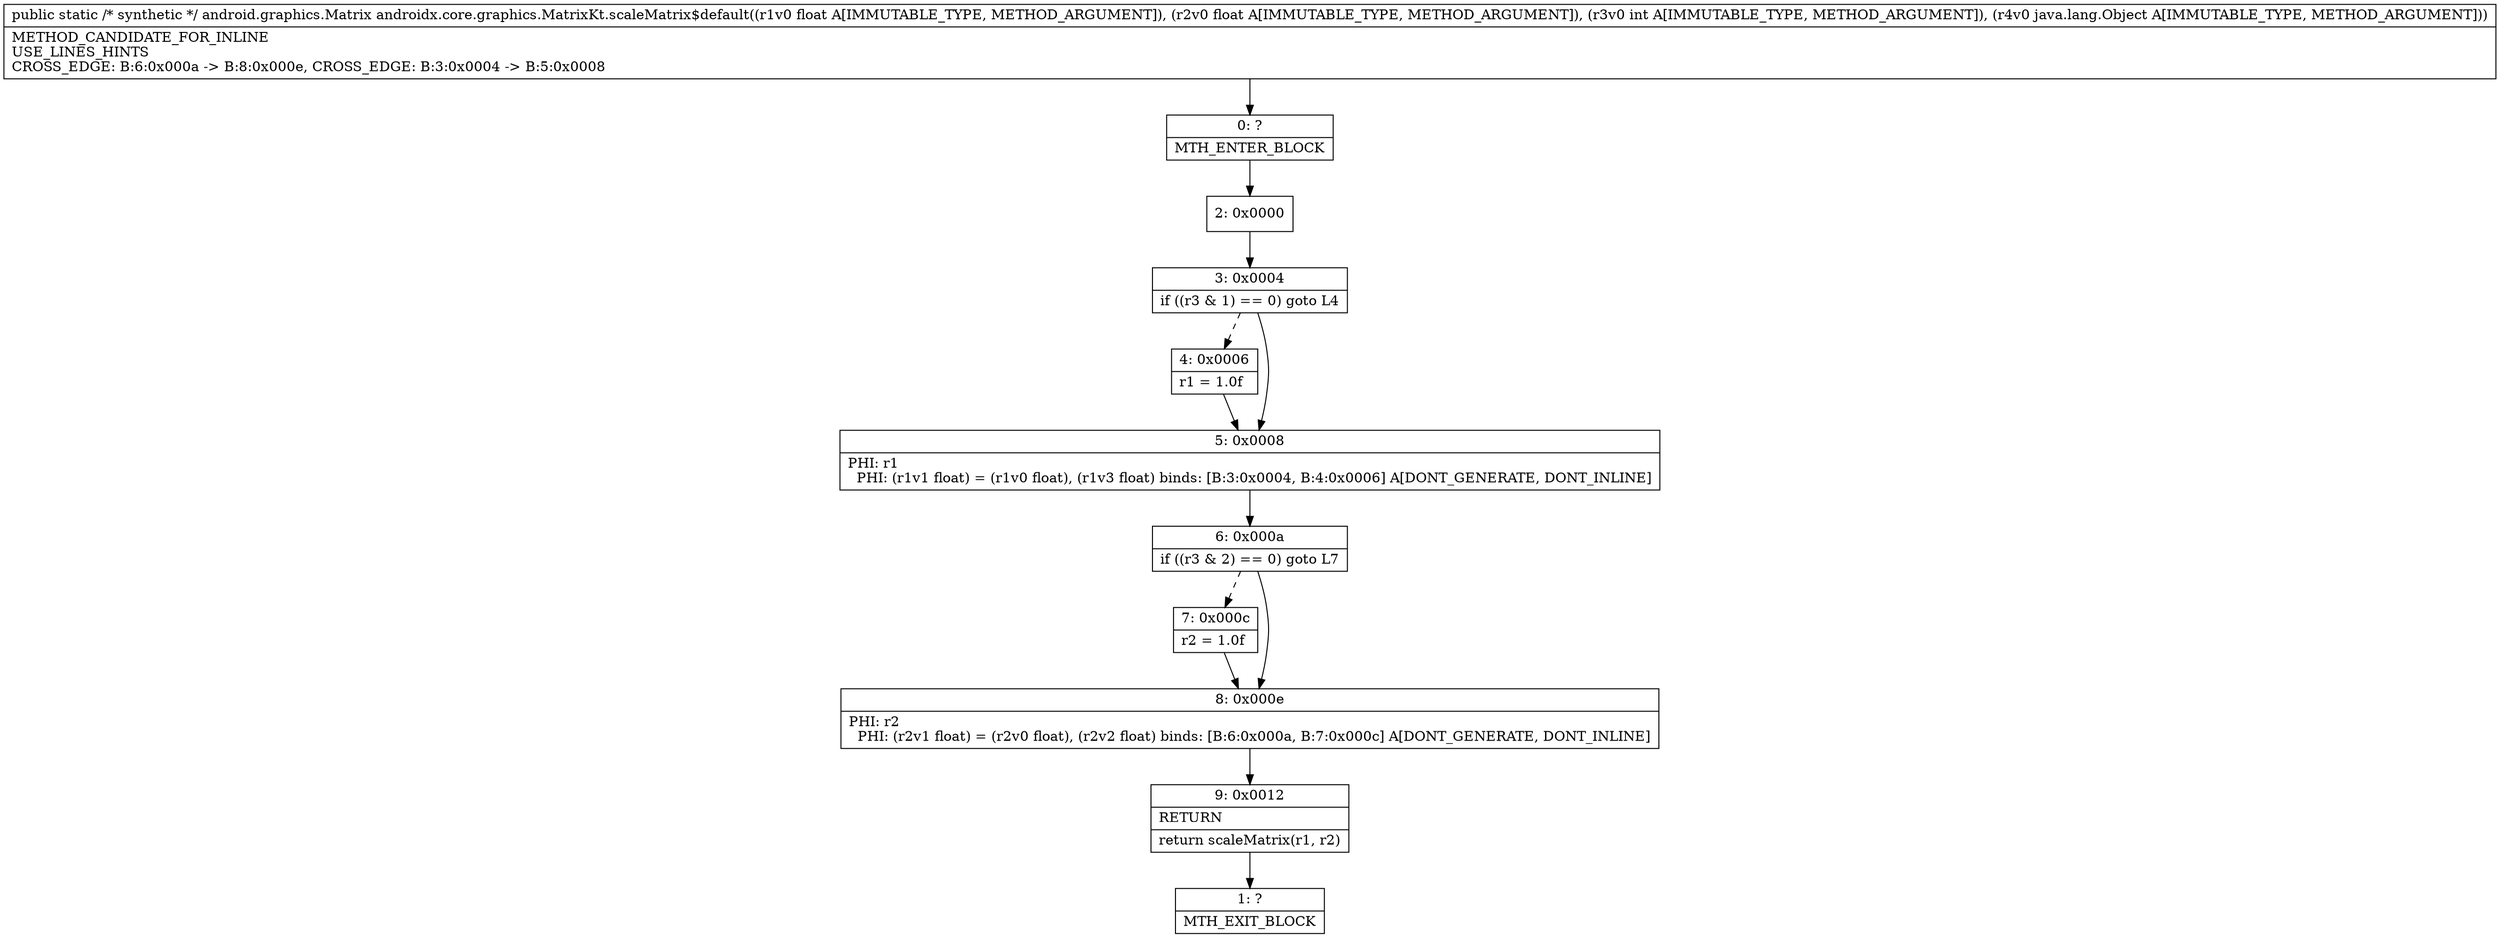digraph "CFG forandroidx.core.graphics.MatrixKt.scaleMatrix$default(FFILjava\/lang\/Object;)Landroid\/graphics\/Matrix;" {
Node_0 [shape=record,label="{0\:\ ?|MTH_ENTER_BLOCK\l}"];
Node_2 [shape=record,label="{2\:\ 0x0000}"];
Node_3 [shape=record,label="{3\:\ 0x0004|if ((r3 & 1) == 0) goto L4\l}"];
Node_4 [shape=record,label="{4\:\ 0x0006|r1 = 1.0f\l}"];
Node_5 [shape=record,label="{5\:\ 0x0008|PHI: r1 \l  PHI: (r1v1 float) = (r1v0 float), (r1v3 float) binds: [B:3:0x0004, B:4:0x0006] A[DONT_GENERATE, DONT_INLINE]\l}"];
Node_6 [shape=record,label="{6\:\ 0x000a|if ((r3 & 2) == 0) goto L7\l}"];
Node_7 [shape=record,label="{7\:\ 0x000c|r2 = 1.0f\l}"];
Node_8 [shape=record,label="{8\:\ 0x000e|PHI: r2 \l  PHI: (r2v1 float) = (r2v0 float), (r2v2 float) binds: [B:6:0x000a, B:7:0x000c] A[DONT_GENERATE, DONT_INLINE]\l}"];
Node_9 [shape=record,label="{9\:\ 0x0012|RETURN\l|return scaleMatrix(r1, r2)\l}"];
Node_1 [shape=record,label="{1\:\ ?|MTH_EXIT_BLOCK\l}"];
MethodNode[shape=record,label="{public static \/* synthetic *\/ android.graphics.Matrix androidx.core.graphics.MatrixKt.scaleMatrix$default((r1v0 float A[IMMUTABLE_TYPE, METHOD_ARGUMENT]), (r2v0 float A[IMMUTABLE_TYPE, METHOD_ARGUMENT]), (r3v0 int A[IMMUTABLE_TYPE, METHOD_ARGUMENT]), (r4v0 java.lang.Object A[IMMUTABLE_TYPE, METHOD_ARGUMENT]))  | METHOD_CANDIDATE_FOR_INLINE\lUSE_LINES_HINTS\lCROSS_EDGE: B:6:0x000a \-\> B:8:0x000e, CROSS_EDGE: B:3:0x0004 \-\> B:5:0x0008\l}"];
MethodNode -> Node_0;Node_0 -> Node_2;
Node_2 -> Node_3;
Node_3 -> Node_4[style=dashed];
Node_3 -> Node_5;
Node_4 -> Node_5;
Node_5 -> Node_6;
Node_6 -> Node_7[style=dashed];
Node_6 -> Node_8;
Node_7 -> Node_8;
Node_8 -> Node_9;
Node_9 -> Node_1;
}

